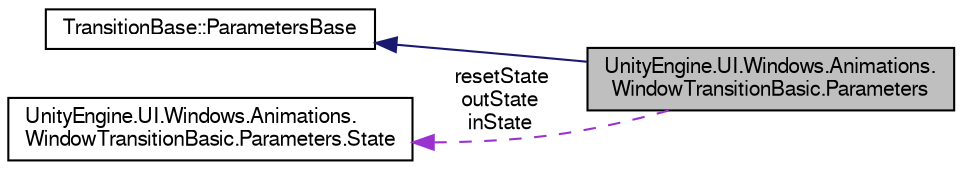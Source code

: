 digraph "UnityEngine.UI.Windows.Animations.WindowTransitionBasic.Parameters"
{
  edge [fontname="FreeSans",fontsize="10",labelfontname="FreeSans",labelfontsize="10"];
  node [fontname="FreeSans",fontsize="10",shape=record];
  rankdir="LR";
  Node1 [label="UnityEngine.UI.Windows.Animations.\lWindowTransitionBasic.Parameters",height=0.2,width=0.4,color="black", fillcolor="grey75", style="filled", fontcolor="black"];
  Node2 -> Node1 [dir="back",color="midnightblue",fontsize="10",style="solid",fontname="FreeSans"];
  Node2 [label="TransitionBase::ParametersBase",height=0.2,width=0.4,color="black", fillcolor="white", style="filled",URL="$class_unity_engine_1_1_u_i_1_1_windows_1_1_animations_1_1_transition_base_1_1_parameters_base.html"];
  Node3 -> Node1 [dir="back",color="darkorchid3",fontsize="10",style="dashed",label=" resetState\noutState\ninState" ,fontname="FreeSans"];
  Node3 [label="UnityEngine.UI.Windows.Animations.\lWindowTransitionBasic.Parameters.State",height=0.2,width=0.4,color="black", fillcolor="white", style="filled",URL="$class_unity_engine_1_1_u_i_1_1_windows_1_1_animations_1_1_window_transition_basic_1_1_parameters_1_1_state.html"];
}
